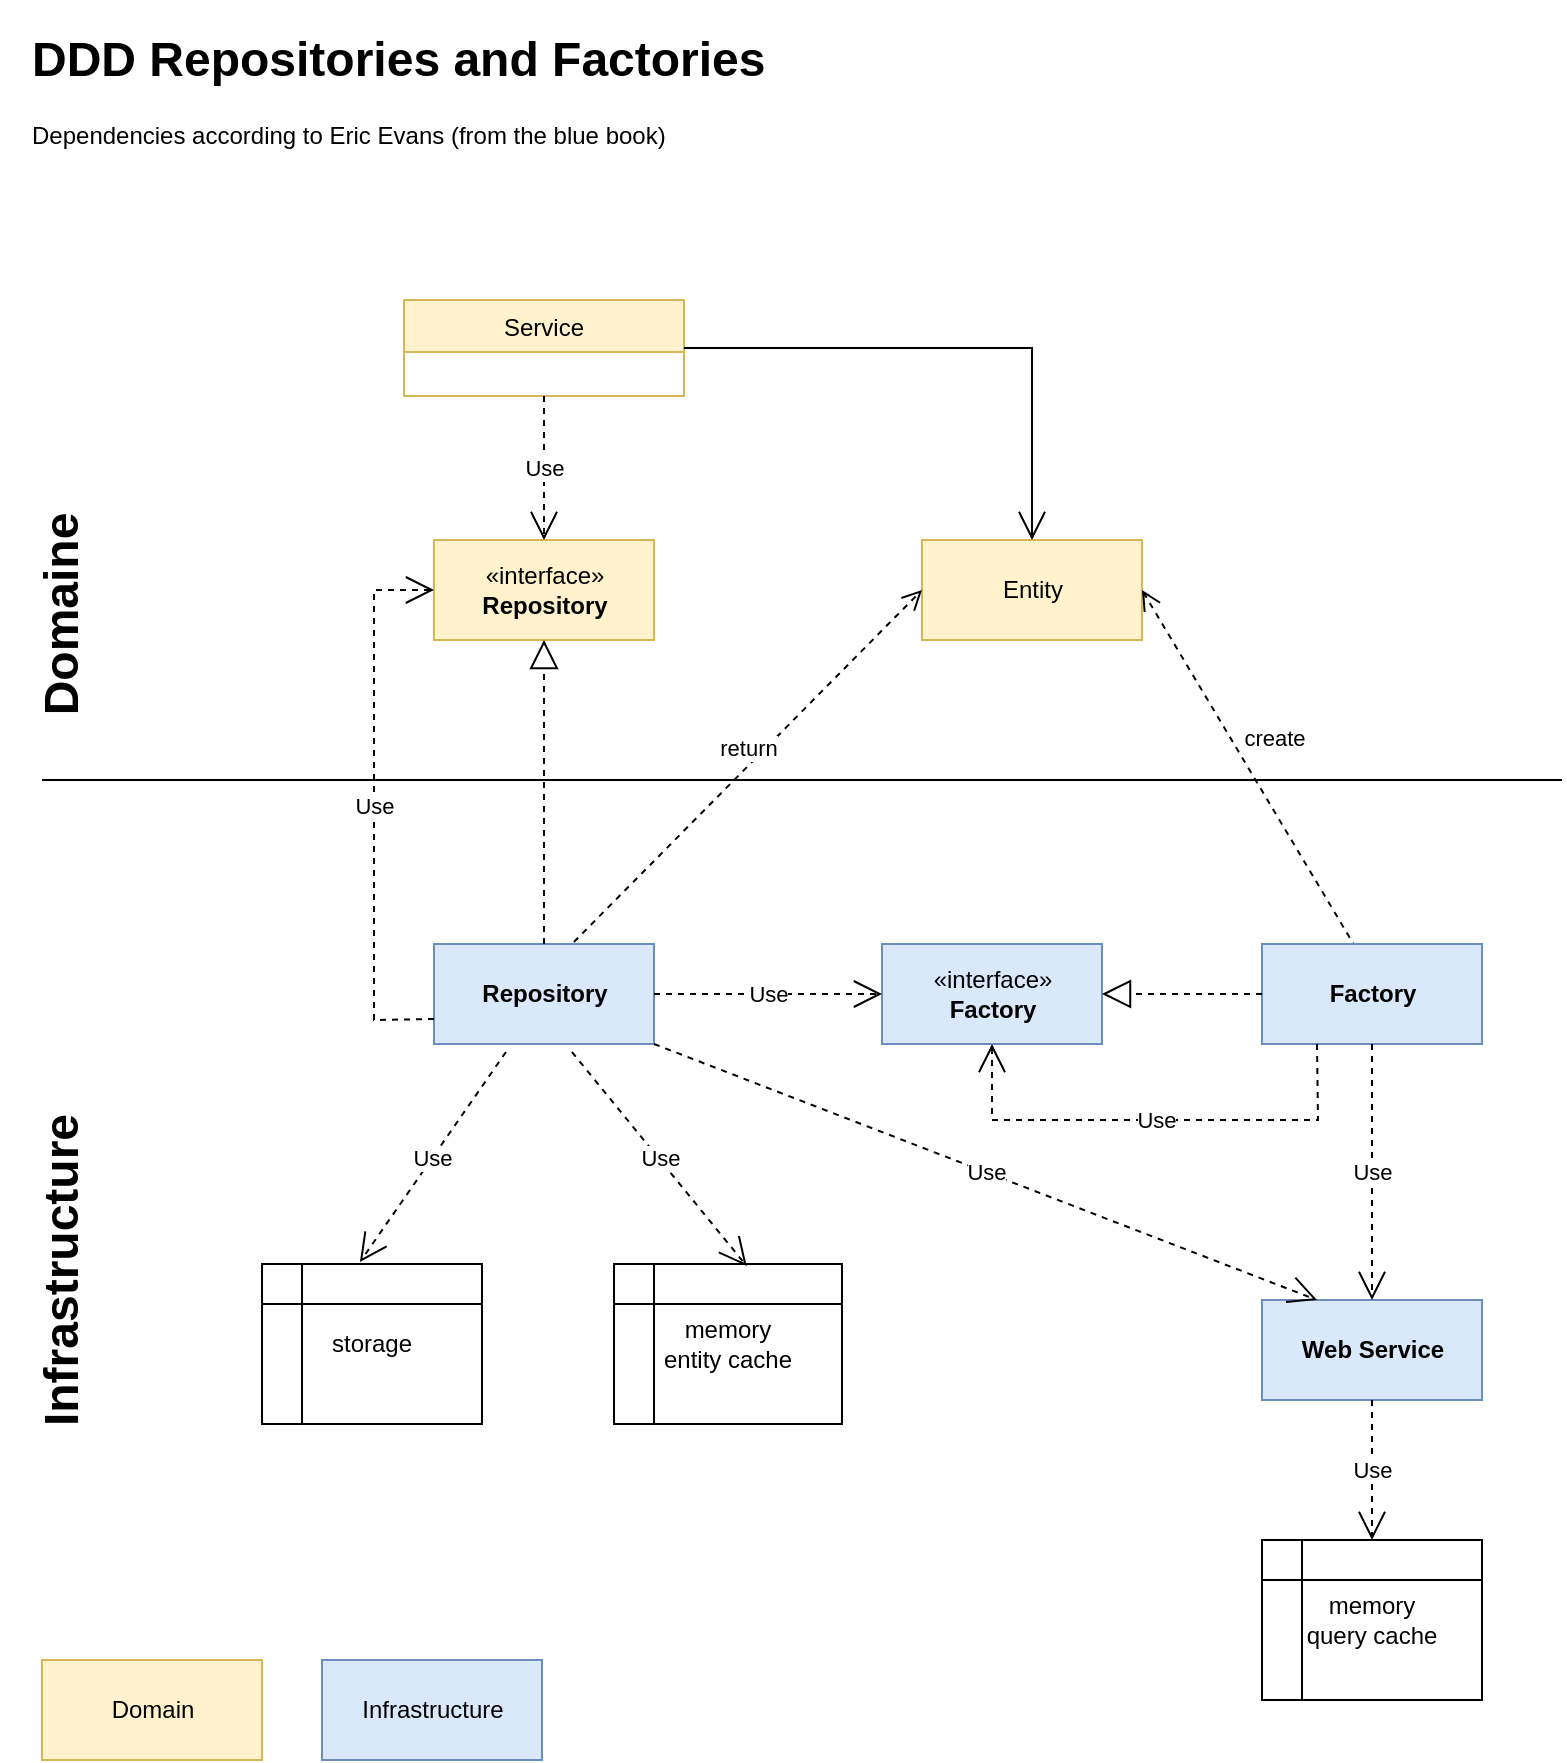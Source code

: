 <mxfile version="20.2.7" type="github">
  <diagram id="C5RBs43oDa-KdzZeNtuy" name="Page-1">
    <mxGraphModel dx="1038" dy="770" grid="1" gridSize="10" guides="1" tooltips="1" connect="1" arrows="1" fold="1" page="1" pageScale="1" pageWidth="827" pageHeight="1169" math="0" shadow="0">
      <root>
        <mxCell id="WIyWlLk6GJQsqaUBKTNV-0" />
        <mxCell id="WIyWlLk6GJQsqaUBKTNV-1" parent="WIyWlLk6GJQsqaUBKTNV-0" />
        <mxCell id="-3-9wyXVmMevEzcIftEk-1" value="Service" style="swimlane;fontStyle=0;childLayout=stackLayout;horizontal=1;startSize=26;fillColor=#fff2cc;horizontalStack=0;resizeParent=1;resizeParentMax=0;resizeLast=0;collapsible=1;marginBottom=0;strokeColor=#d6b656;" parent="WIyWlLk6GJQsqaUBKTNV-1" vertex="1">
          <mxGeometry x="221" y="160" width="140" height="48" as="geometry">
            <mxRectangle x="221" y="160" width="80" height="30" as="alternateBounds" />
          </mxGeometry>
        </mxCell>
        <mxCell id="-3-9wyXVmMevEzcIftEk-7" value="«interface»&lt;br&gt;&lt;b&gt;Repository&lt;/b&gt;" style="html=1;fillColor=#fff2cc;strokeColor=#d6b656;" parent="WIyWlLk6GJQsqaUBKTNV-1" vertex="1">
          <mxGeometry x="236" y="280" width="110" height="50" as="geometry" />
        </mxCell>
        <mxCell id="-3-9wyXVmMevEzcIftEk-8" value="«interface»&lt;br&gt;&lt;b&gt;Factory&lt;/b&gt;" style="html=1;fillColor=#dae8fc;strokeColor=#6c8ebf;" parent="WIyWlLk6GJQsqaUBKTNV-1" vertex="1">
          <mxGeometry x="460" y="482" width="110" height="50" as="geometry" />
        </mxCell>
        <mxCell id="-3-9wyXVmMevEzcIftEk-10" value="Use" style="endArrow=open;endSize=12;dashed=1;html=1;rounded=0;exitX=0.5;exitY=1;exitDx=0;exitDy=0;" parent="WIyWlLk6GJQsqaUBKTNV-1" source="-3-9wyXVmMevEzcIftEk-1" target="-3-9wyXVmMevEzcIftEk-7" edge="1">
          <mxGeometry width="160" relative="1" as="geometry">
            <mxPoint x="300" y="220" as="sourcePoint" />
            <mxPoint x="446" y="502" as="targetPoint" />
          </mxGeometry>
        </mxCell>
        <mxCell id="-3-9wyXVmMevEzcIftEk-12" value="storage" style="shape=internalStorage;whiteSpace=wrap;html=1;backgroundOutline=1;" parent="WIyWlLk6GJQsqaUBKTNV-1" vertex="1">
          <mxGeometry x="150" y="642" width="110" height="80" as="geometry" />
        </mxCell>
        <mxCell id="-3-9wyXVmMevEzcIftEk-13" value="Use" style="endArrow=open;endSize=12;dashed=1;html=1;rounded=0;exitX=0.327;exitY=1.08;exitDx=0;exitDy=0;entryX=0.445;entryY=-0.012;entryDx=0;entryDy=0;entryPerimeter=0;exitPerimeter=0;" parent="WIyWlLk6GJQsqaUBKTNV-1" source="-3-9wyXVmMevEzcIftEk-25" target="-3-9wyXVmMevEzcIftEk-12" edge="1">
          <mxGeometry width="160" relative="1" as="geometry">
            <mxPoint x="296" y="192" as="sourcePoint" />
            <mxPoint x="346" y="332" as="targetPoint" />
          </mxGeometry>
        </mxCell>
        <mxCell id="-3-9wyXVmMevEzcIftEk-15" value="Entity" style="html=1;fillColor=#fff2cc;strokeColor=#d6b656;" parent="WIyWlLk6GJQsqaUBKTNV-1" vertex="1">
          <mxGeometry x="480" y="280" width="110" height="50" as="geometry" />
        </mxCell>
        <mxCell id="-3-9wyXVmMevEzcIftEk-16" value="return" style="html=1;verticalAlign=bottom;endArrow=open;dashed=1;endSize=8;rounded=0;entryX=0;entryY=0.5;entryDx=0;entryDy=0;exitX=0.636;exitY=-0.02;exitDx=0;exitDy=0;exitPerimeter=0;" parent="WIyWlLk6GJQsqaUBKTNV-1" source="-3-9wyXVmMevEzcIftEk-25" target="-3-9wyXVmMevEzcIftEk-15" edge="1">
          <mxGeometry relative="1" as="geometry">
            <mxPoint x="460" y="482" as="sourcePoint" />
            <mxPoint x="380" y="482" as="targetPoint" />
          </mxGeometry>
        </mxCell>
        <mxCell id="-3-9wyXVmMevEzcIftEk-17" value="create" style="html=1;verticalAlign=bottom;endArrow=open;dashed=1;endSize=8;rounded=0;entryX=1;entryY=0.5;entryDx=0;entryDy=0;exitX=0.427;exitY=0.04;exitDx=0;exitDy=0;exitPerimeter=0;" parent="WIyWlLk6GJQsqaUBKTNV-1" source="-3-9wyXVmMevEzcIftEk-26" target="-3-9wyXVmMevEzcIftEk-15" edge="1">
          <mxGeometry x="-0.018" y="-15" relative="1" as="geometry">
            <mxPoint x="455" y="302" as="sourcePoint" />
            <mxPoint x="530" y="197" as="targetPoint" />
            <mxPoint x="-1" as="offset" />
          </mxGeometry>
        </mxCell>
        <mxCell id="-3-9wyXVmMevEzcIftEk-18" value="memory&lt;br&gt;entity cache" style="shape=internalStorage;whiteSpace=wrap;html=1;backgroundOutline=1;align=center;" parent="WIyWlLk6GJQsqaUBKTNV-1" vertex="1">
          <mxGeometry x="326" y="642" width="114" height="80" as="geometry" />
        </mxCell>
        <mxCell id="-3-9wyXVmMevEzcIftEk-19" value="Use" style="endArrow=open;endSize=12;dashed=1;html=1;rounded=0;exitX=0.627;exitY=1.08;exitDx=0;exitDy=0;entryX=0.582;entryY=0.013;entryDx=0;entryDy=0;entryPerimeter=0;exitPerimeter=0;" parent="WIyWlLk6GJQsqaUBKTNV-1" source="-3-9wyXVmMevEzcIftEk-25" target="-3-9wyXVmMevEzcIftEk-18" edge="1">
          <mxGeometry width="160" relative="1" as="geometry">
            <mxPoint x="293.96" y="202" as="sourcePoint" />
            <mxPoint x="194.95" y="331.04" as="targetPoint" />
          </mxGeometry>
        </mxCell>
        <mxCell id="-3-9wyXVmMevEzcIftEk-22" value="Domain" style="html=1;fillColor=#fff2cc;strokeColor=#d6b656;" parent="WIyWlLk6GJQsqaUBKTNV-1" vertex="1">
          <mxGeometry x="40" y="840" width="110" height="50" as="geometry" />
        </mxCell>
        <mxCell id="-3-9wyXVmMevEzcIftEk-23" value="Infrastructure" style="html=1;fillColor=#dae8fc;strokeColor=#6c8ebf;" parent="WIyWlLk6GJQsqaUBKTNV-1" vertex="1">
          <mxGeometry x="180" y="840" width="110" height="50" as="geometry" />
        </mxCell>
        <mxCell id="-3-9wyXVmMevEzcIftEk-24" value="&lt;h1&gt;DDD Repositories and Factories&lt;/h1&gt;&lt;p&gt;Dependencies according to Eric Evans (from the blue book)&lt;/p&gt;" style="text;html=1;strokeColor=none;fillColor=none;spacing=5;spacingTop=-20;whiteSpace=wrap;overflow=hidden;rounded=0;" parent="WIyWlLk6GJQsqaUBKTNV-1" vertex="1">
          <mxGeometry x="30" y="20" width="390" height="80" as="geometry" />
        </mxCell>
        <mxCell id="-3-9wyXVmMevEzcIftEk-25" value="&lt;b&gt;Repository&lt;/b&gt;" style="html=1;fillColor=#dae8fc;strokeColor=#6c8ebf;" parent="WIyWlLk6GJQsqaUBKTNV-1" vertex="1">
          <mxGeometry x="236" y="482" width="110" height="50" as="geometry" />
        </mxCell>
        <mxCell id="-3-9wyXVmMevEzcIftEk-26" value="&lt;b&gt;Factory&lt;/b&gt;" style="html=1;fillColor=#dae8fc;strokeColor=#6c8ebf;" parent="WIyWlLk6GJQsqaUBKTNV-1" vertex="1">
          <mxGeometry x="650" y="482" width="110" height="50" as="geometry" />
        </mxCell>
        <mxCell id="-3-9wyXVmMevEzcIftEk-27" value="" style="endArrow=block;dashed=1;endFill=0;endSize=12;html=1;rounded=0;exitX=0.5;exitY=0;exitDx=0;exitDy=0;entryX=0.5;entryY=1;entryDx=0;entryDy=0;" parent="WIyWlLk6GJQsqaUBKTNV-1" source="-3-9wyXVmMevEzcIftEk-25" target="-3-9wyXVmMevEzcIftEk-7" edge="1">
          <mxGeometry width="160" relative="1" as="geometry">
            <mxPoint x="330" y="472" as="sourcePoint" />
            <mxPoint x="490" y="472" as="targetPoint" />
          </mxGeometry>
        </mxCell>
        <mxCell id="-3-9wyXVmMevEzcIftEk-28" value="" style="endArrow=block;dashed=1;endFill=0;endSize=12;html=1;rounded=0;exitX=0;exitY=0.5;exitDx=0;exitDy=0;entryX=1;entryY=0.5;entryDx=0;entryDy=0;" parent="WIyWlLk6GJQsqaUBKTNV-1" source="-3-9wyXVmMevEzcIftEk-26" target="-3-9wyXVmMevEzcIftEk-8" edge="1">
          <mxGeometry width="160" relative="1" as="geometry">
            <mxPoint x="330" y="472" as="sourcePoint" />
            <mxPoint x="490" y="472" as="targetPoint" />
            <Array as="points" />
          </mxGeometry>
        </mxCell>
        <mxCell id="-3-9wyXVmMevEzcIftEk-29" value="Use" style="endArrow=open;endSize=12;dashed=1;html=1;rounded=0;exitX=1;exitY=0.5;exitDx=0;exitDy=0;" parent="WIyWlLk6GJQsqaUBKTNV-1" source="-3-9wyXVmMevEzcIftEk-25" edge="1">
          <mxGeometry width="160" relative="1" as="geometry">
            <mxPoint x="330" y="322" as="sourcePoint" />
            <mxPoint x="460" y="507" as="targetPoint" />
          </mxGeometry>
        </mxCell>
        <mxCell id="-3-9wyXVmMevEzcIftEk-30" value="" style="endArrow=none;html=1;rounded=0;" parent="WIyWlLk6GJQsqaUBKTNV-1" edge="1">
          <mxGeometry width="50" height="50" relative="1" as="geometry">
            <mxPoint x="40" y="400" as="sourcePoint" />
            <mxPoint x="800" y="400" as="targetPoint" />
          </mxGeometry>
        </mxCell>
        <mxCell id="-3-9wyXVmMevEzcIftEk-32" value="&lt;b&gt;Web Service&lt;/b&gt;" style="html=1;fillColor=#dae8fc;strokeColor=#6c8ebf;" parent="WIyWlLk6GJQsqaUBKTNV-1" vertex="1">
          <mxGeometry x="650" y="660" width="110" height="50" as="geometry" />
        </mxCell>
        <mxCell id="-3-9wyXVmMevEzcIftEk-33" value="Use" style="endArrow=open;endSize=12;dashed=1;html=1;rounded=0;exitX=0.5;exitY=1;exitDx=0;exitDy=0;" parent="WIyWlLk6GJQsqaUBKTNV-1" source="-3-9wyXVmMevEzcIftEk-26" target="-3-9wyXVmMevEzcIftEk-32" edge="1">
          <mxGeometry width="160" relative="1" as="geometry">
            <mxPoint x="330" y="590" as="sourcePoint" />
            <mxPoint x="490" y="590" as="targetPoint" />
          </mxGeometry>
        </mxCell>
        <mxCell id="-3-9wyXVmMevEzcIftEk-34" value="Use" style="endArrow=open;endSize=12;dashed=1;html=1;rounded=0;entryX=0;entryY=0.5;entryDx=0;entryDy=0;exitX=0;exitY=0.75;exitDx=0;exitDy=0;" parent="WIyWlLk6GJQsqaUBKTNV-1" source="-3-9wyXVmMevEzcIftEk-25" target="-3-9wyXVmMevEzcIftEk-7" edge="1">
          <mxGeometry width="160" relative="1" as="geometry">
            <mxPoint x="176" y="470" as="sourcePoint" />
            <mxPoint x="506" y="517" as="targetPoint" />
            <Array as="points">
              <mxPoint x="206" y="520" />
              <mxPoint x="206" y="305" />
            </Array>
          </mxGeometry>
        </mxCell>
        <mxCell id="-3-9wyXVmMevEzcIftEk-35" value="Use" style="endArrow=open;endSize=12;dashed=1;html=1;rounded=0;exitX=0.25;exitY=1;exitDx=0;exitDy=0;entryX=0.5;entryY=1;entryDx=0;entryDy=0;" parent="WIyWlLk6GJQsqaUBKTNV-1" source="-3-9wyXVmMevEzcIftEk-26" target="-3-9wyXVmMevEzcIftEk-8" edge="1">
          <mxGeometry width="160" relative="1" as="geometry">
            <mxPoint x="820" y="541.5" as="sourcePoint" />
            <mxPoint x="570" y="450" as="targetPoint" />
            <Array as="points">
              <mxPoint x="678" y="570" />
              <mxPoint x="515" y="570" />
            </Array>
          </mxGeometry>
        </mxCell>
        <mxCell id="-3-9wyXVmMevEzcIftEk-36" value="&lt;h1&gt;Domaine&lt;/h1&gt;" style="text;html=1;strokeColor=none;fillColor=none;align=center;verticalAlign=middle;whiteSpace=wrap;rounded=0;rotation=-90;" parent="WIyWlLk6GJQsqaUBKTNV-1" vertex="1">
          <mxGeometry x="20" y="302" width="60" height="30" as="geometry" />
        </mxCell>
        <mxCell id="-3-9wyXVmMevEzcIftEk-37" value="&lt;h1&gt;Infrastructure&lt;/h1&gt;" style="text;html=1;strokeColor=none;fillColor=none;align=center;verticalAlign=middle;whiteSpace=wrap;rounded=0;rotation=-90;" parent="WIyWlLk6GJQsqaUBKTNV-1" vertex="1">
          <mxGeometry x="20" y="630" width="60" height="30" as="geometry" />
        </mxCell>
        <mxCell id="-3-9wyXVmMevEzcIftEk-39" value="" style="endArrow=open;endFill=1;endSize=12;html=1;rounded=0;exitX=1;exitY=0.5;exitDx=0;exitDy=0;entryX=0.5;entryY=0;entryDx=0;entryDy=0;" parent="WIyWlLk6GJQsqaUBKTNV-1" source="-3-9wyXVmMevEzcIftEk-1" target="-3-9wyXVmMevEzcIftEk-15" edge="1">
          <mxGeometry width="160" relative="1" as="geometry">
            <mxPoint x="410" y="190" as="sourcePoint" />
            <mxPoint x="570" y="190" as="targetPoint" />
            <Array as="points">
              <mxPoint x="535" y="184" />
            </Array>
          </mxGeometry>
        </mxCell>
        <mxCell id="-3-9wyXVmMevEzcIftEk-44" value="Use" style="endArrow=open;endSize=12;dashed=1;html=1;rounded=0;exitX=1;exitY=1;exitDx=0;exitDy=0;entryX=0.25;entryY=0;entryDx=0;entryDy=0;" parent="WIyWlLk6GJQsqaUBKTNV-1" source="-3-9wyXVmMevEzcIftEk-25" target="-3-9wyXVmMevEzcIftEk-32" edge="1">
          <mxGeometry width="160" relative="1" as="geometry">
            <mxPoint x="314.97" y="546" as="sourcePoint" />
            <mxPoint x="400.02" y="653.04" as="targetPoint" />
          </mxGeometry>
        </mxCell>
        <mxCell id="-3-9wyXVmMevEzcIftEk-45" value="memory&lt;br&gt;query cache" style="shape=internalStorage;whiteSpace=wrap;html=1;backgroundOutline=1;" parent="WIyWlLk6GJQsqaUBKTNV-1" vertex="1">
          <mxGeometry x="650" y="780" width="110" height="80" as="geometry" />
        </mxCell>
        <mxCell id="-3-9wyXVmMevEzcIftEk-46" value="Use" style="endArrow=open;endSize=12;dashed=1;html=1;rounded=0;exitX=0.5;exitY=1;exitDx=0;exitDy=0;entryX=0.5;entryY=0;entryDx=0;entryDy=0;" parent="WIyWlLk6GJQsqaUBKTNV-1" source="-3-9wyXVmMevEzcIftEk-32" target="-3-9wyXVmMevEzcIftEk-45" edge="1">
          <mxGeometry width="160" relative="1" as="geometry">
            <mxPoint x="314.97" y="546" as="sourcePoint" />
            <mxPoint x="402.348" y="653.04" as="targetPoint" />
          </mxGeometry>
        </mxCell>
      </root>
    </mxGraphModel>
  </diagram>
</mxfile>
